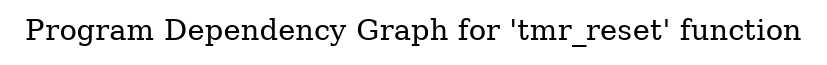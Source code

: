 digraph "Program Dependency Graph for 'tmr_reset' function" {
	label="Program Dependency Graph for 'tmr_reset' function";

}
